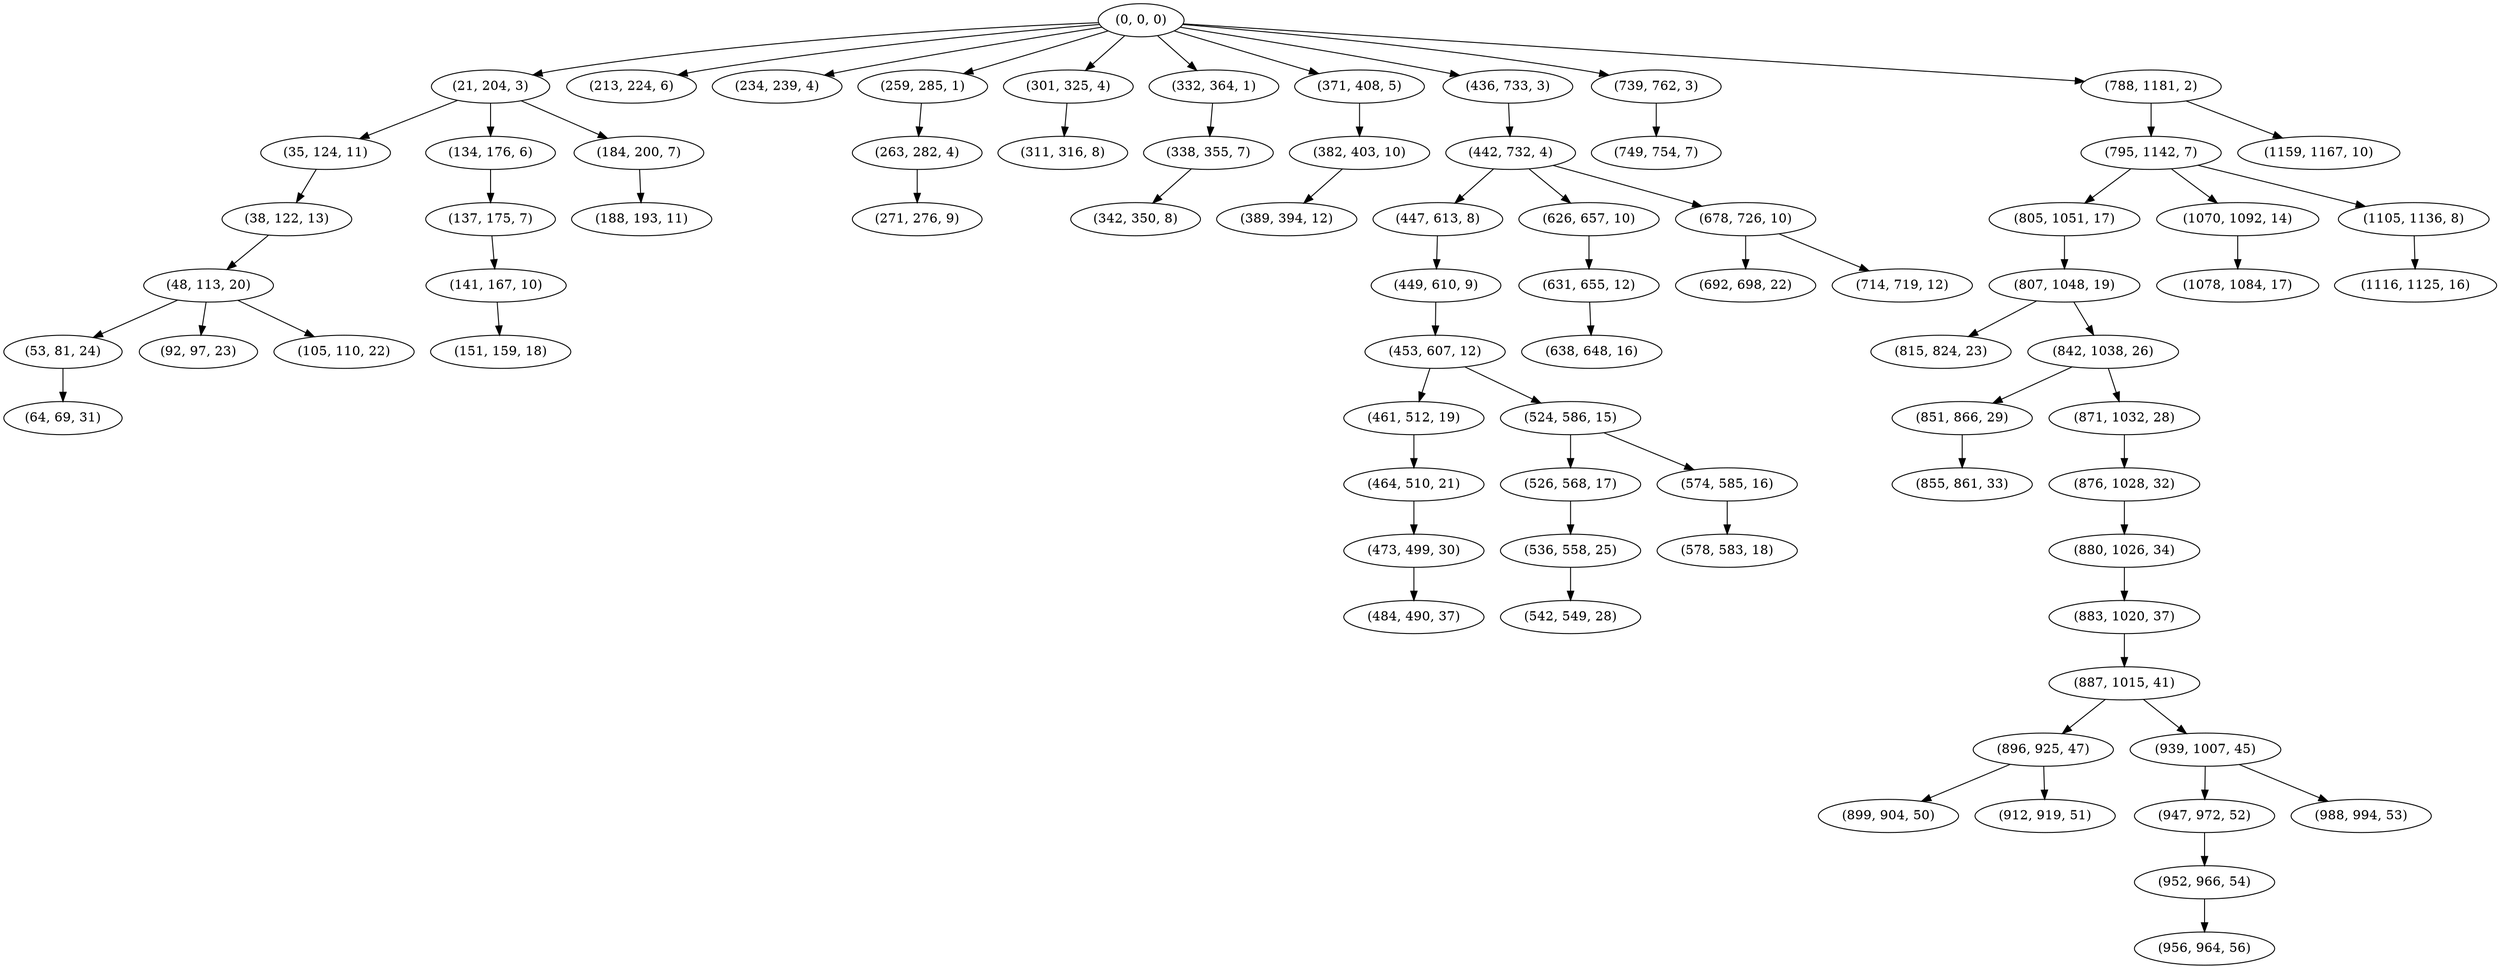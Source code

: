 digraph tree {
    "(0, 0, 0)";
    "(21, 204, 3)";
    "(35, 124, 11)";
    "(38, 122, 13)";
    "(48, 113, 20)";
    "(53, 81, 24)";
    "(64, 69, 31)";
    "(92, 97, 23)";
    "(105, 110, 22)";
    "(134, 176, 6)";
    "(137, 175, 7)";
    "(141, 167, 10)";
    "(151, 159, 18)";
    "(184, 200, 7)";
    "(188, 193, 11)";
    "(213, 224, 6)";
    "(234, 239, 4)";
    "(259, 285, 1)";
    "(263, 282, 4)";
    "(271, 276, 9)";
    "(301, 325, 4)";
    "(311, 316, 8)";
    "(332, 364, 1)";
    "(338, 355, 7)";
    "(342, 350, 8)";
    "(371, 408, 5)";
    "(382, 403, 10)";
    "(389, 394, 12)";
    "(436, 733, 3)";
    "(442, 732, 4)";
    "(447, 613, 8)";
    "(449, 610, 9)";
    "(453, 607, 12)";
    "(461, 512, 19)";
    "(464, 510, 21)";
    "(473, 499, 30)";
    "(484, 490, 37)";
    "(524, 586, 15)";
    "(526, 568, 17)";
    "(536, 558, 25)";
    "(542, 549, 28)";
    "(574, 585, 16)";
    "(578, 583, 18)";
    "(626, 657, 10)";
    "(631, 655, 12)";
    "(638, 648, 16)";
    "(678, 726, 10)";
    "(692, 698, 22)";
    "(714, 719, 12)";
    "(739, 762, 3)";
    "(749, 754, 7)";
    "(788, 1181, 2)";
    "(795, 1142, 7)";
    "(805, 1051, 17)";
    "(807, 1048, 19)";
    "(815, 824, 23)";
    "(842, 1038, 26)";
    "(851, 866, 29)";
    "(855, 861, 33)";
    "(871, 1032, 28)";
    "(876, 1028, 32)";
    "(880, 1026, 34)";
    "(883, 1020, 37)";
    "(887, 1015, 41)";
    "(896, 925, 47)";
    "(899, 904, 50)";
    "(912, 919, 51)";
    "(939, 1007, 45)";
    "(947, 972, 52)";
    "(952, 966, 54)";
    "(956, 964, 56)";
    "(988, 994, 53)";
    "(1070, 1092, 14)";
    "(1078, 1084, 17)";
    "(1105, 1136, 8)";
    "(1116, 1125, 16)";
    "(1159, 1167, 10)";
    "(0, 0, 0)" -> "(21, 204, 3)";
    "(0, 0, 0)" -> "(213, 224, 6)";
    "(0, 0, 0)" -> "(234, 239, 4)";
    "(0, 0, 0)" -> "(259, 285, 1)";
    "(0, 0, 0)" -> "(301, 325, 4)";
    "(0, 0, 0)" -> "(332, 364, 1)";
    "(0, 0, 0)" -> "(371, 408, 5)";
    "(0, 0, 0)" -> "(436, 733, 3)";
    "(0, 0, 0)" -> "(739, 762, 3)";
    "(0, 0, 0)" -> "(788, 1181, 2)";
    "(21, 204, 3)" -> "(35, 124, 11)";
    "(21, 204, 3)" -> "(134, 176, 6)";
    "(21, 204, 3)" -> "(184, 200, 7)";
    "(35, 124, 11)" -> "(38, 122, 13)";
    "(38, 122, 13)" -> "(48, 113, 20)";
    "(48, 113, 20)" -> "(53, 81, 24)";
    "(48, 113, 20)" -> "(92, 97, 23)";
    "(48, 113, 20)" -> "(105, 110, 22)";
    "(53, 81, 24)" -> "(64, 69, 31)";
    "(134, 176, 6)" -> "(137, 175, 7)";
    "(137, 175, 7)" -> "(141, 167, 10)";
    "(141, 167, 10)" -> "(151, 159, 18)";
    "(184, 200, 7)" -> "(188, 193, 11)";
    "(259, 285, 1)" -> "(263, 282, 4)";
    "(263, 282, 4)" -> "(271, 276, 9)";
    "(301, 325, 4)" -> "(311, 316, 8)";
    "(332, 364, 1)" -> "(338, 355, 7)";
    "(338, 355, 7)" -> "(342, 350, 8)";
    "(371, 408, 5)" -> "(382, 403, 10)";
    "(382, 403, 10)" -> "(389, 394, 12)";
    "(436, 733, 3)" -> "(442, 732, 4)";
    "(442, 732, 4)" -> "(447, 613, 8)";
    "(442, 732, 4)" -> "(626, 657, 10)";
    "(442, 732, 4)" -> "(678, 726, 10)";
    "(447, 613, 8)" -> "(449, 610, 9)";
    "(449, 610, 9)" -> "(453, 607, 12)";
    "(453, 607, 12)" -> "(461, 512, 19)";
    "(453, 607, 12)" -> "(524, 586, 15)";
    "(461, 512, 19)" -> "(464, 510, 21)";
    "(464, 510, 21)" -> "(473, 499, 30)";
    "(473, 499, 30)" -> "(484, 490, 37)";
    "(524, 586, 15)" -> "(526, 568, 17)";
    "(524, 586, 15)" -> "(574, 585, 16)";
    "(526, 568, 17)" -> "(536, 558, 25)";
    "(536, 558, 25)" -> "(542, 549, 28)";
    "(574, 585, 16)" -> "(578, 583, 18)";
    "(626, 657, 10)" -> "(631, 655, 12)";
    "(631, 655, 12)" -> "(638, 648, 16)";
    "(678, 726, 10)" -> "(692, 698, 22)";
    "(678, 726, 10)" -> "(714, 719, 12)";
    "(739, 762, 3)" -> "(749, 754, 7)";
    "(788, 1181, 2)" -> "(795, 1142, 7)";
    "(788, 1181, 2)" -> "(1159, 1167, 10)";
    "(795, 1142, 7)" -> "(805, 1051, 17)";
    "(795, 1142, 7)" -> "(1070, 1092, 14)";
    "(795, 1142, 7)" -> "(1105, 1136, 8)";
    "(805, 1051, 17)" -> "(807, 1048, 19)";
    "(807, 1048, 19)" -> "(815, 824, 23)";
    "(807, 1048, 19)" -> "(842, 1038, 26)";
    "(842, 1038, 26)" -> "(851, 866, 29)";
    "(842, 1038, 26)" -> "(871, 1032, 28)";
    "(851, 866, 29)" -> "(855, 861, 33)";
    "(871, 1032, 28)" -> "(876, 1028, 32)";
    "(876, 1028, 32)" -> "(880, 1026, 34)";
    "(880, 1026, 34)" -> "(883, 1020, 37)";
    "(883, 1020, 37)" -> "(887, 1015, 41)";
    "(887, 1015, 41)" -> "(896, 925, 47)";
    "(887, 1015, 41)" -> "(939, 1007, 45)";
    "(896, 925, 47)" -> "(899, 904, 50)";
    "(896, 925, 47)" -> "(912, 919, 51)";
    "(939, 1007, 45)" -> "(947, 972, 52)";
    "(939, 1007, 45)" -> "(988, 994, 53)";
    "(947, 972, 52)" -> "(952, 966, 54)";
    "(952, 966, 54)" -> "(956, 964, 56)";
    "(1070, 1092, 14)" -> "(1078, 1084, 17)";
    "(1105, 1136, 8)" -> "(1116, 1125, 16)";
}

